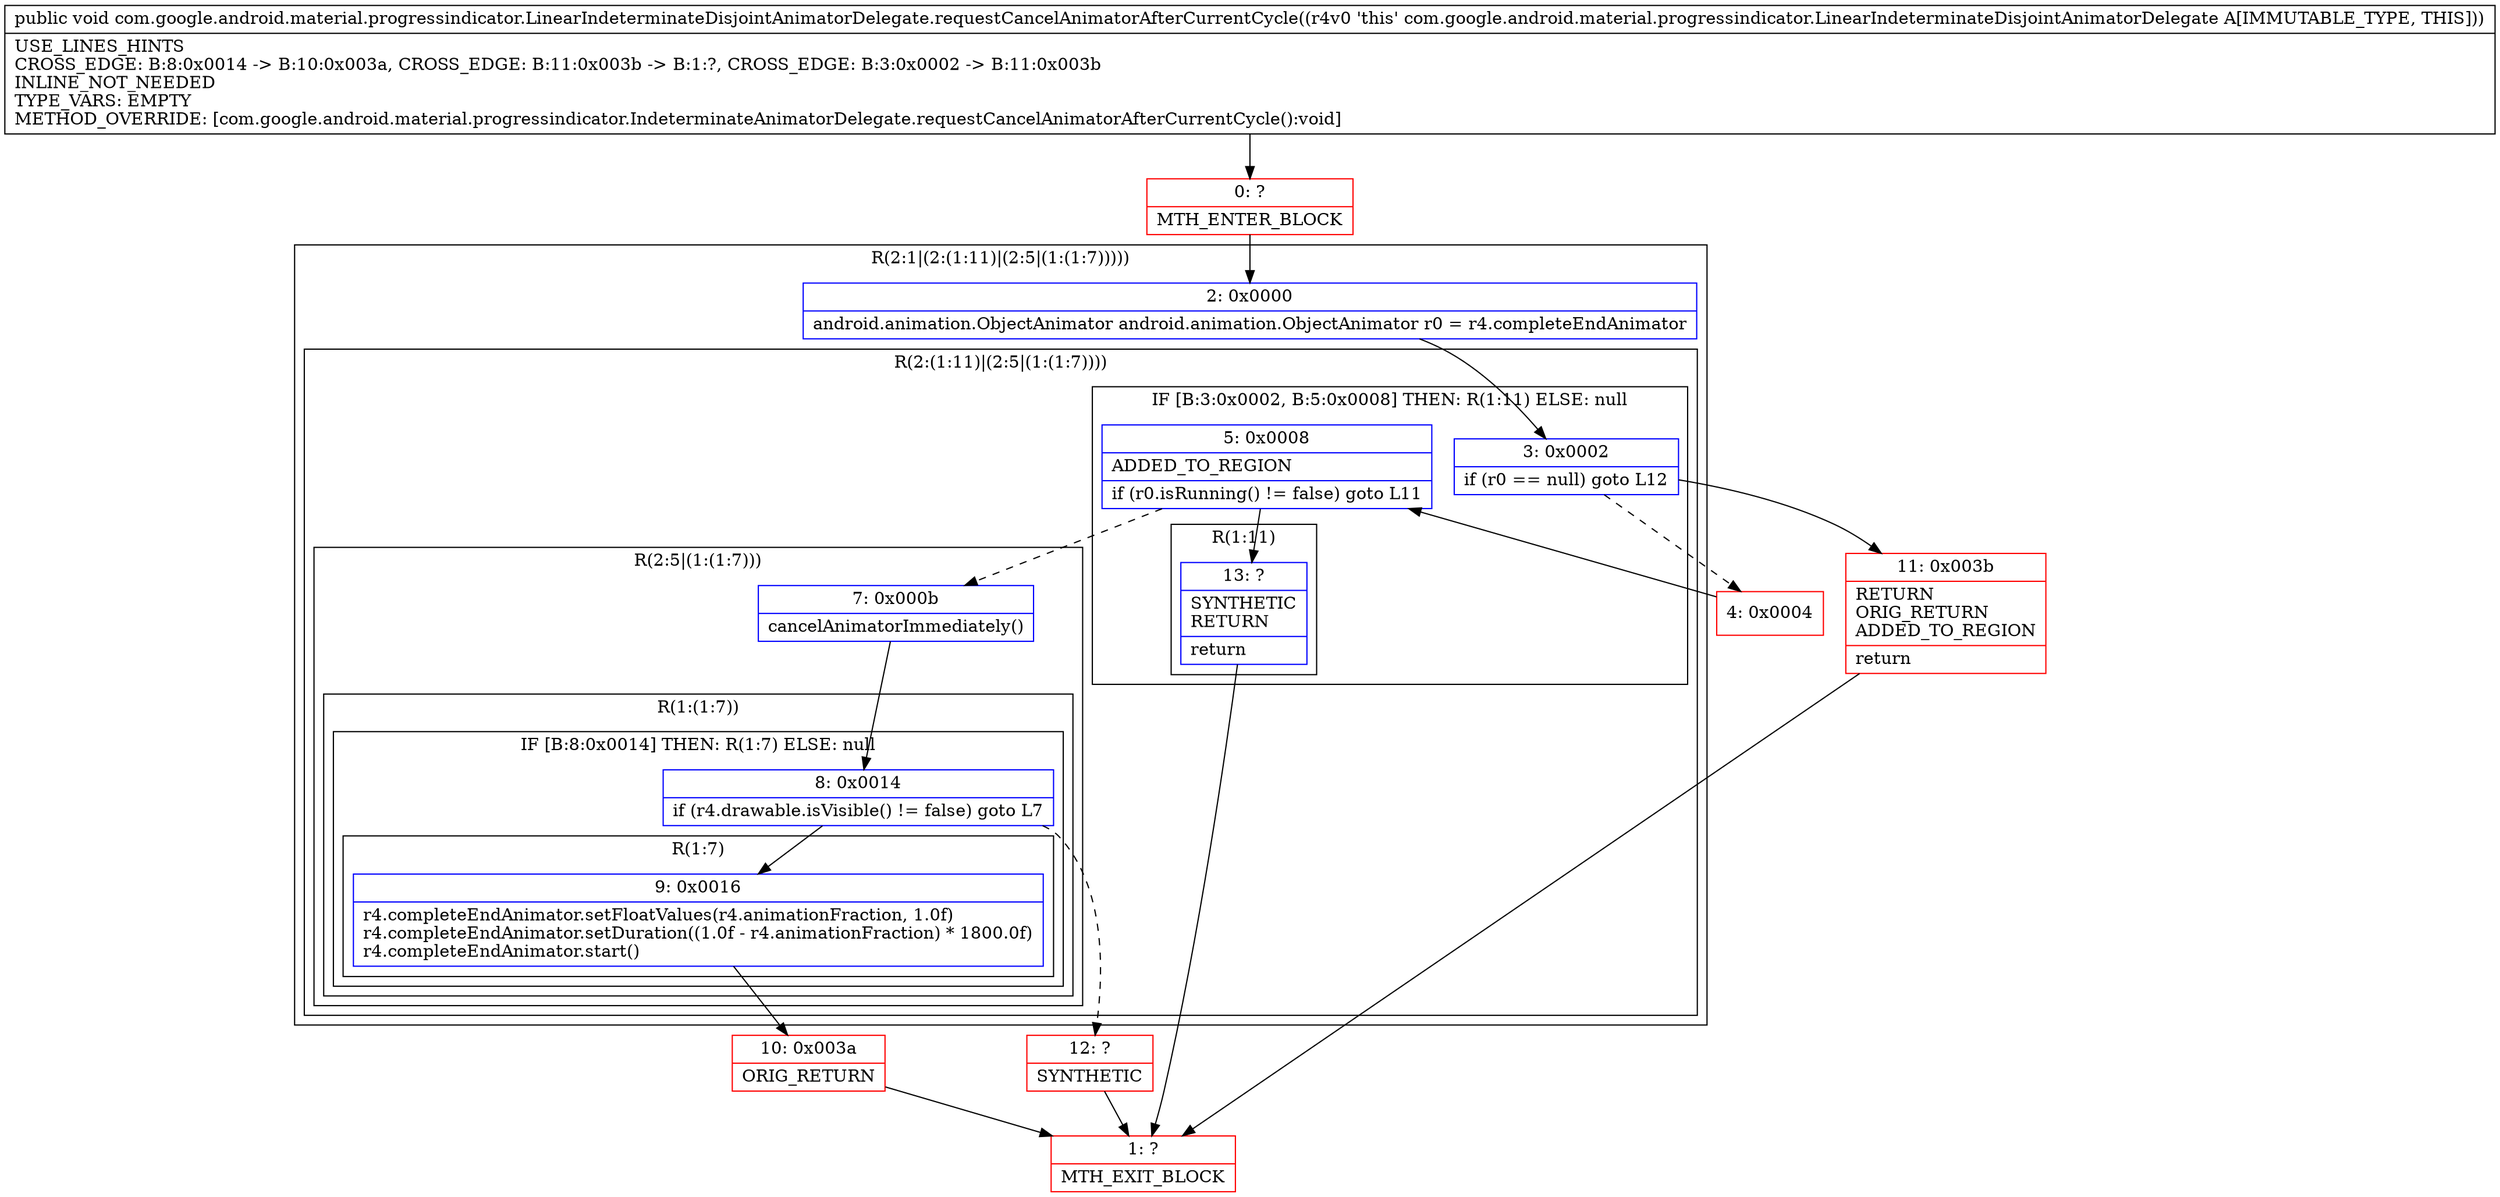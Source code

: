 digraph "CFG forcom.google.android.material.progressindicator.LinearIndeterminateDisjointAnimatorDelegate.requestCancelAnimatorAfterCurrentCycle()V" {
subgraph cluster_Region_1904942782 {
label = "R(2:1|(2:(1:11)|(2:5|(1:(1:7)))))";
node [shape=record,color=blue];
Node_2 [shape=record,label="{2\:\ 0x0000|android.animation.ObjectAnimator android.animation.ObjectAnimator r0 = r4.completeEndAnimator\l}"];
subgraph cluster_Region_811929079 {
label = "R(2:(1:11)|(2:5|(1:(1:7))))";
node [shape=record,color=blue];
subgraph cluster_IfRegion_89956169 {
label = "IF [B:3:0x0002, B:5:0x0008] THEN: R(1:11) ELSE: null";
node [shape=record,color=blue];
Node_3 [shape=record,label="{3\:\ 0x0002|if (r0 == null) goto L12\l}"];
Node_5 [shape=record,label="{5\:\ 0x0008|ADDED_TO_REGION\l|if (r0.isRunning() != false) goto L11\l}"];
subgraph cluster_Region_540835572 {
label = "R(1:11)";
node [shape=record,color=blue];
Node_13 [shape=record,label="{13\:\ ?|SYNTHETIC\lRETURN\l|return\l}"];
}
}
subgraph cluster_Region_266518128 {
label = "R(2:5|(1:(1:7)))";
node [shape=record,color=blue];
Node_7 [shape=record,label="{7\:\ 0x000b|cancelAnimatorImmediately()\l}"];
subgraph cluster_Region_1908126573 {
label = "R(1:(1:7))";
node [shape=record,color=blue];
subgraph cluster_IfRegion_1772687896 {
label = "IF [B:8:0x0014] THEN: R(1:7) ELSE: null";
node [shape=record,color=blue];
Node_8 [shape=record,label="{8\:\ 0x0014|if (r4.drawable.isVisible() != false) goto L7\l}"];
subgraph cluster_Region_706812423 {
label = "R(1:7)";
node [shape=record,color=blue];
Node_9 [shape=record,label="{9\:\ 0x0016|r4.completeEndAnimator.setFloatValues(r4.animationFraction, 1.0f)\lr4.completeEndAnimator.setDuration((1.0f \- r4.animationFraction) * 1800.0f)\lr4.completeEndAnimator.start()\l}"];
}
}
}
}
}
}
Node_0 [shape=record,color=red,label="{0\:\ ?|MTH_ENTER_BLOCK\l}"];
Node_4 [shape=record,color=red,label="{4\:\ 0x0004}"];
Node_10 [shape=record,color=red,label="{10\:\ 0x003a|ORIG_RETURN\l}"];
Node_1 [shape=record,color=red,label="{1\:\ ?|MTH_EXIT_BLOCK\l}"];
Node_12 [shape=record,color=red,label="{12\:\ ?|SYNTHETIC\l}"];
Node_11 [shape=record,color=red,label="{11\:\ 0x003b|RETURN\lORIG_RETURN\lADDED_TO_REGION\l|return\l}"];
MethodNode[shape=record,label="{public void com.google.android.material.progressindicator.LinearIndeterminateDisjointAnimatorDelegate.requestCancelAnimatorAfterCurrentCycle((r4v0 'this' com.google.android.material.progressindicator.LinearIndeterminateDisjointAnimatorDelegate A[IMMUTABLE_TYPE, THIS]))  | USE_LINES_HINTS\lCROSS_EDGE: B:8:0x0014 \-\> B:10:0x003a, CROSS_EDGE: B:11:0x003b \-\> B:1:?, CROSS_EDGE: B:3:0x0002 \-\> B:11:0x003b\lINLINE_NOT_NEEDED\lTYPE_VARS: EMPTY\lMETHOD_OVERRIDE: [com.google.android.material.progressindicator.IndeterminateAnimatorDelegate.requestCancelAnimatorAfterCurrentCycle():void]\l}"];
MethodNode -> Node_0;Node_2 -> Node_3;
Node_3 -> Node_4[style=dashed];
Node_3 -> Node_11;
Node_5 -> Node_7[style=dashed];
Node_5 -> Node_13;
Node_13 -> Node_1;
Node_7 -> Node_8;
Node_8 -> Node_9;
Node_8 -> Node_12[style=dashed];
Node_9 -> Node_10;
Node_0 -> Node_2;
Node_4 -> Node_5;
Node_10 -> Node_1;
Node_12 -> Node_1;
Node_11 -> Node_1;
}

